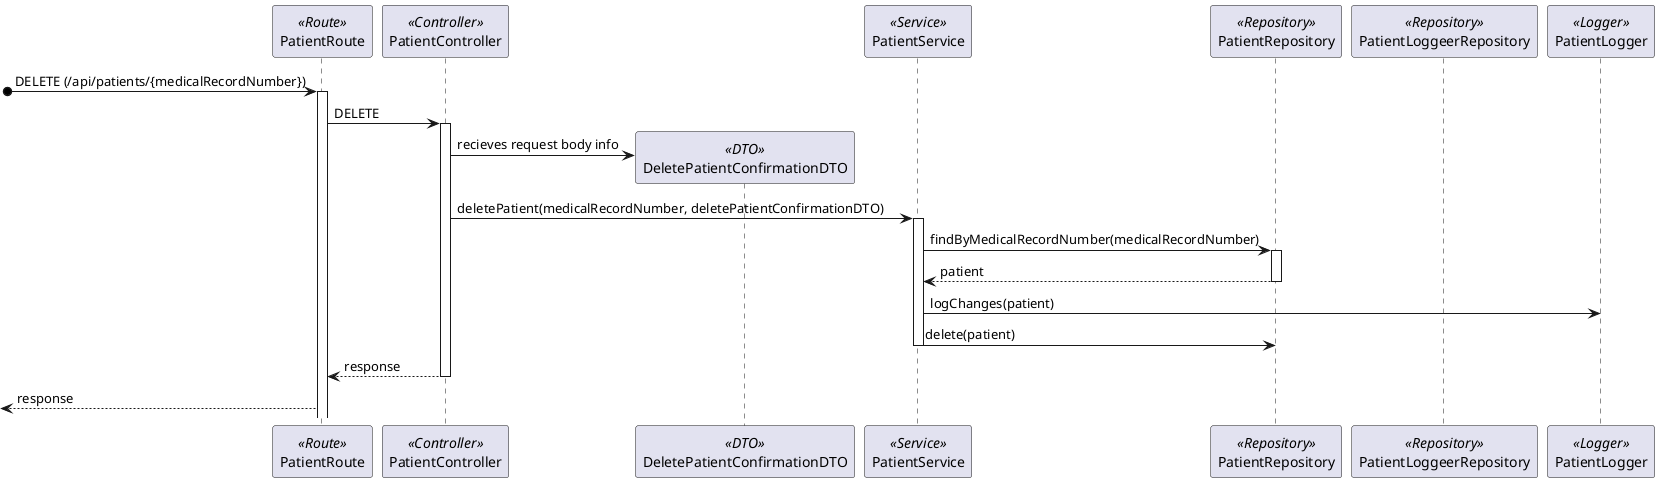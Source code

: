 ```plantuml
@startuml Process_View
participant PatientRoute as Route <<Route>>
participant PatientController as Controller <<Controller>>
participant DeletePatientConfirmationDTO as DTO <<DTO>>
participant PatientService as Service <<Service>>
participant PatientRepository as Repository <<Repository>>
participant PatientLoggeerRepository as LoggerRepository <<Repository>>
participant PatientLogger as Logger <<Logger>>
[o-> Route: DELETE (/api/patients/{medicalRecordNumber})
activate Route
Route -> Controller : DELETE
activate Controller
Controller -> DTO** : recieves request body info
Controller -> Service : deletePatient(medicalRecordNumber, deletePatientConfirmationDTO)
activate Service
Service -> Repository : findByMedicalRecordNumber(medicalRecordNumber)
activate Repository
return patient
Service -> Logger : logChanges(patient)
Service -> Repository : delete(patient)
deactivate Repository
deactivate Service
Controller --> Route : response
deactivate Controller
<-- Route : response

@enduml
```